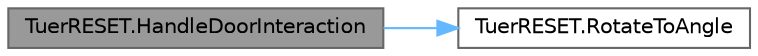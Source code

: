 digraph "TuerRESET.HandleDoorInteraction"
{
 // LATEX_PDF_SIZE
  bgcolor="transparent";
  edge [fontname=Helvetica,fontsize=10,labelfontname=Helvetica,labelfontsize=10];
  node [fontname=Helvetica,fontsize=10,shape=box,height=0.2,width=0.4];
  rankdir="LR";
  Node1 [id="Node000001",label="TuerRESET.HandleDoorInteraction",height=0.2,width=0.4,color="gray40", fillcolor="grey60", style="filled", fontcolor="black",tooltip="This method is called when the player interacts with the door handle via the XR interactor to reset t..."];
  Node1 -> Node2 [id="edge1_Node000001_Node000002",color="steelblue1",style="solid",tooltip=" "];
  Node2 [id="Node000002",label="TuerRESET.RotateToAngle",height=0.2,width=0.4,color="grey40", fillcolor="white", style="filled",URL="$class_tuer_r_e_s_e_t.html#a85f9ed5e6aea8edeaa1ac86468abdcf2",tooltip="This method is called in HandleDoorInteraction() to rotate the door handle."];
}
